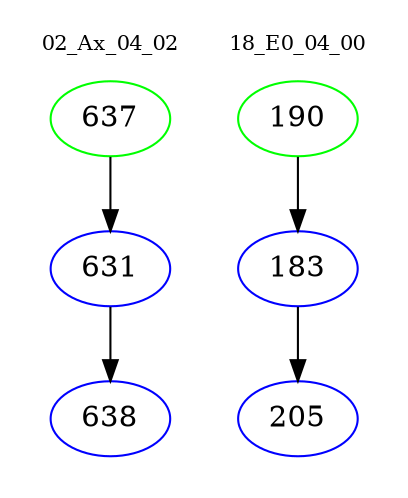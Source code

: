 digraph{
subgraph cluster_0 {
color = white
label = "02_Ax_04_02";
fontsize=10;
T0_637 [label="637", color="green"]
T0_637 -> T0_631 [color="black"]
T0_631 [label="631", color="blue"]
T0_631 -> T0_638 [color="black"]
T0_638 [label="638", color="blue"]
}
subgraph cluster_1 {
color = white
label = "18_E0_04_00";
fontsize=10;
T1_190 [label="190", color="green"]
T1_190 -> T1_183 [color="black"]
T1_183 [label="183", color="blue"]
T1_183 -> T1_205 [color="black"]
T1_205 [label="205", color="blue"]
}
}
